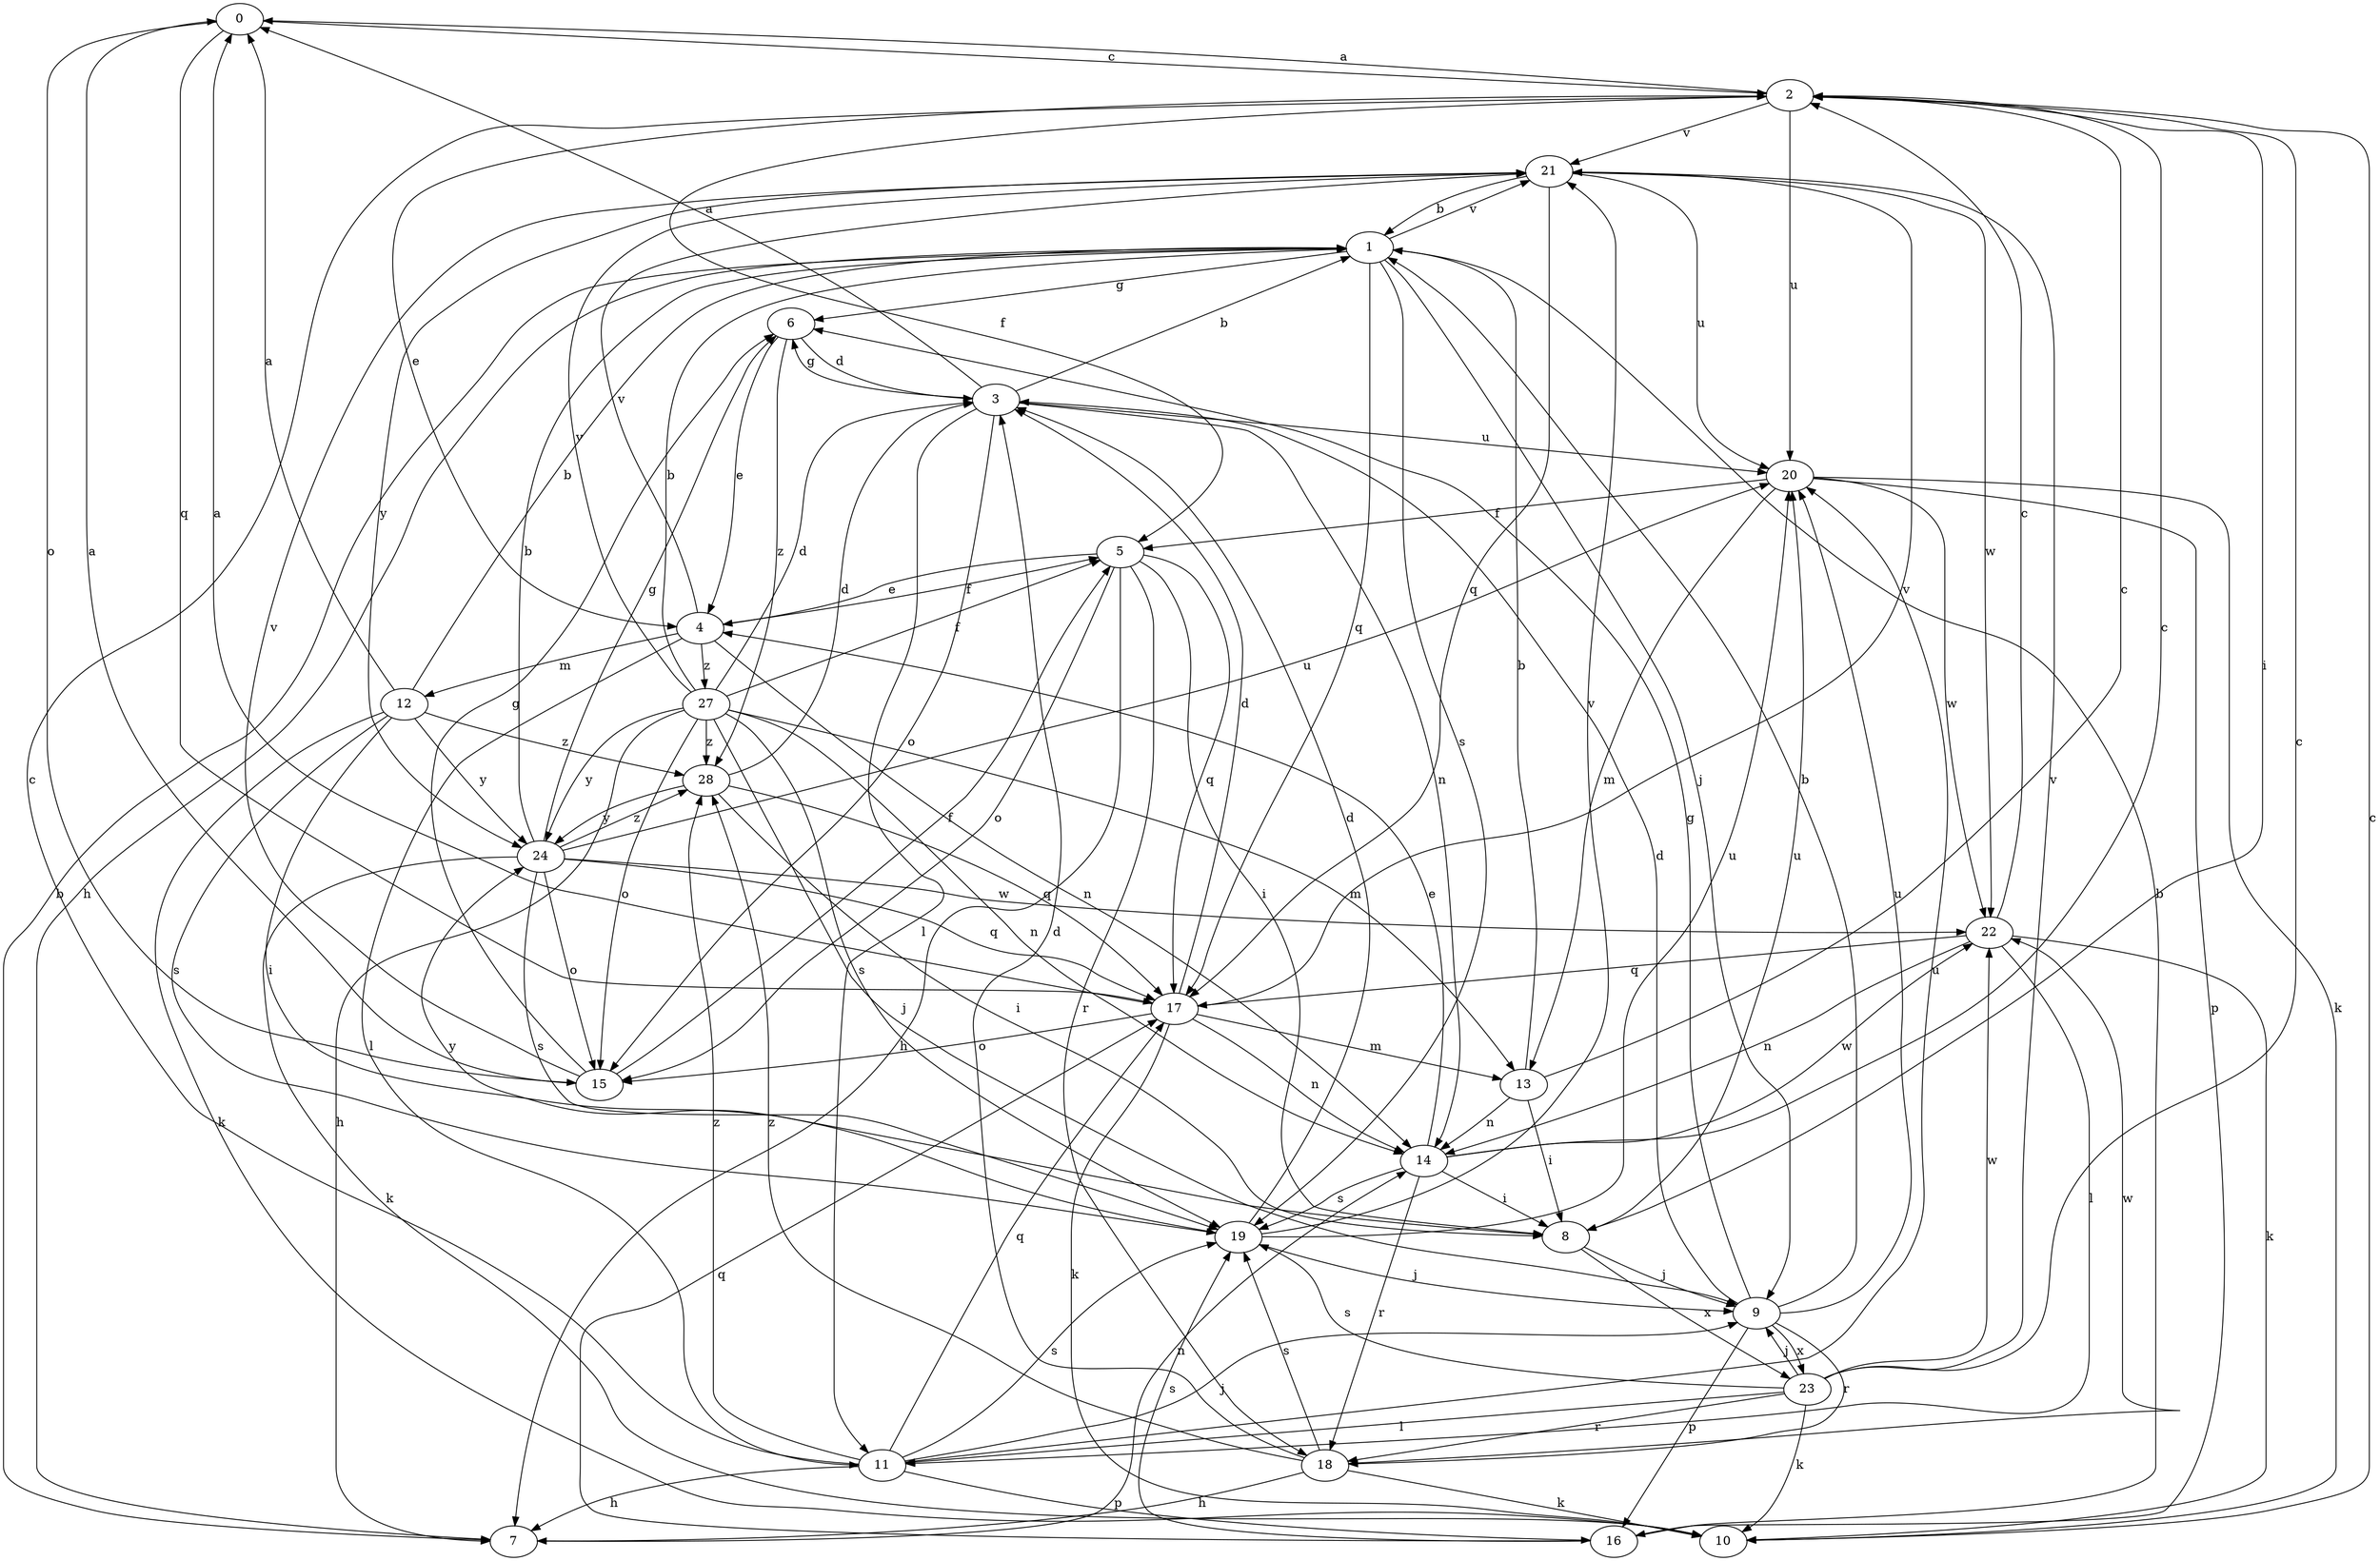 strict digraph  {
0;
1;
2;
3;
4;
5;
6;
7;
8;
9;
10;
11;
12;
13;
14;
15;
16;
17;
18;
19;
20;
21;
22;
23;
24;
27;
28;
0 -> 2  [label=c];
0 -> 15  [label=o];
0 -> 17  [label=q];
1 -> 6  [label=g];
1 -> 7  [label=h];
1 -> 9  [label=j];
1 -> 17  [label=q];
1 -> 19  [label=s];
1 -> 21  [label=v];
2 -> 0  [label=a];
2 -> 4  [label=e];
2 -> 5  [label=f];
2 -> 8  [label=i];
2 -> 20  [label=u];
2 -> 21  [label=v];
3 -> 0  [label=a];
3 -> 1  [label=b];
3 -> 6  [label=g];
3 -> 11  [label=l];
3 -> 14  [label=n];
3 -> 15  [label=o];
3 -> 20  [label=u];
4 -> 5  [label=f];
4 -> 11  [label=l];
4 -> 12  [label=m];
4 -> 14  [label=n];
4 -> 21  [label=v];
4 -> 27  [label=z];
5 -> 4  [label=e];
5 -> 7  [label=h];
5 -> 8  [label=i];
5 -> 15  [label=o];
5 -> 17  [label=q];
5 -> 18  [label=r];
6 -> 3  [label=d];
6 -> 4  [label=e];
6 -> 28  [label=z];
7 -> 1  [label=b];
7 -> 14  [label=n];
8 -> 9  [label=j];
8 -> 20  [label=u];
8 -> 23  [label=x];
9 -> 1  [label=b];
9 -> 3  [label=d];
9 -> 6  [label=g];
9 -> 16  [label=p];
9 -> 18  [label=r];
9 -> 20  [label=u];
9 -> 23  [label=x];
10 -> 2  [label=c];
11 -> 2  [label=c];
11 -> 7  [label=h];
11 -> 9  [label=j];
11 -> 16  [label=p];
11 -> 17  [label=q];
11 -> 19  [label=s];
11 -> 20  [label=u];
11 -> 28  [label=z];
12 -> 0  [label=a];
12 -> 1  [label=b];
12 -> 8  [label=i];
12 -> 10  [label=k];
12 -> 19  [label=s];
12 -> 24  [label=y];
12 -> 28  [label=z];
13 -> 1  [label=b];
13 -> 2  [label=c];
13 -> 8  [label=i];
13 -> 14  [label=n];
14 -> 2  [label=c];
14 -> 4  [label=e];
14 -> 8  [label=i];
14 -> 18  [label=r];
14 -> 19  [label=s];
14 -> 22  [label=w];
15 -> 0  [label=a];
15 -> 5  [label=f];
15 -> 6  [label=g];
15 -> 21  [label=v];
16 -> 1  [label=b];
16 -> 17  [label=q];
16 -> 19  [label=s];
17 -> 0  [label=a];
17 -> 3  [label=d];
17 -> 10  [label=k];
17 -> 13  [label=m];
17 -> 14  [label=n];
17 -> 15  [label=o];
17 -> 21  [label=v];
18 -> 3  [label=d];
18 -> 7  [label=h];
18 -> 10  [label=k];
18 -> 19  [label=s];
18 -> 22  [label=w];
18 -> 28  [label=z];
19 -> 3  [label=d];
19 -> 9  [label=j];
19 -> 20  [label=u];
19 -> 21  [label=v];
19 -> 24  [label=y];
20 -> 5  [label=f];
20 -> 10  [label=k];
20 -> 13  [label=m];
20 -> 16  [label=p];
20 -> 22  [label=w];
21 -> 1  [label=b];
21 -> 17  [label=q];
21 -> 20  [label=u];
21 -> 22  [label=w];
21 -> 24  [label=y];
22 -> 2  [label=c];
22 -> 10  [label=k];
22 -> 11  [label=l];
22 -> 14  [label=n];
22 -> 17  [label=q];
23 -> 2  [label=c];
23 -> 9  [label=j];
23 -> 10  [label=k];
23 -> 11  [label=l];
23 -> 18  [label=r];
23 -> 19  [label=s];
23 -> 21  [label=v];
23 -> 22  [label=w];
24 -> 1  [label=b];
24 -> 6  [label=g];
24 -> 10  [label=k];
24 -> 15  [label=o];
24 -> 17  [label=q];
24 -> 19  [label=s];
24 -> 20  [label=u];
24 -> 22  [label=w];
24 -> 28  [label=z];
27 -> 1  [label=b];
27 -> 3  [label=d];
27 -> 5  [label=f];
27 -> 7  [label=h];
27 -> 9  [label=j];
27 -> 13  [label=m];
27 -> 14  [label=n];
27 -> 15  [label=o];
27 -> 19  [label=s];
27 -> 21  [label=v];
27 -> 24  [label=y];
27 -> 28  [label=z];
28 -> 3  [label=d];
28 -> 8  [label=i];
28 -> 17  [label=q];
28 -> 24  [label=y];
}
